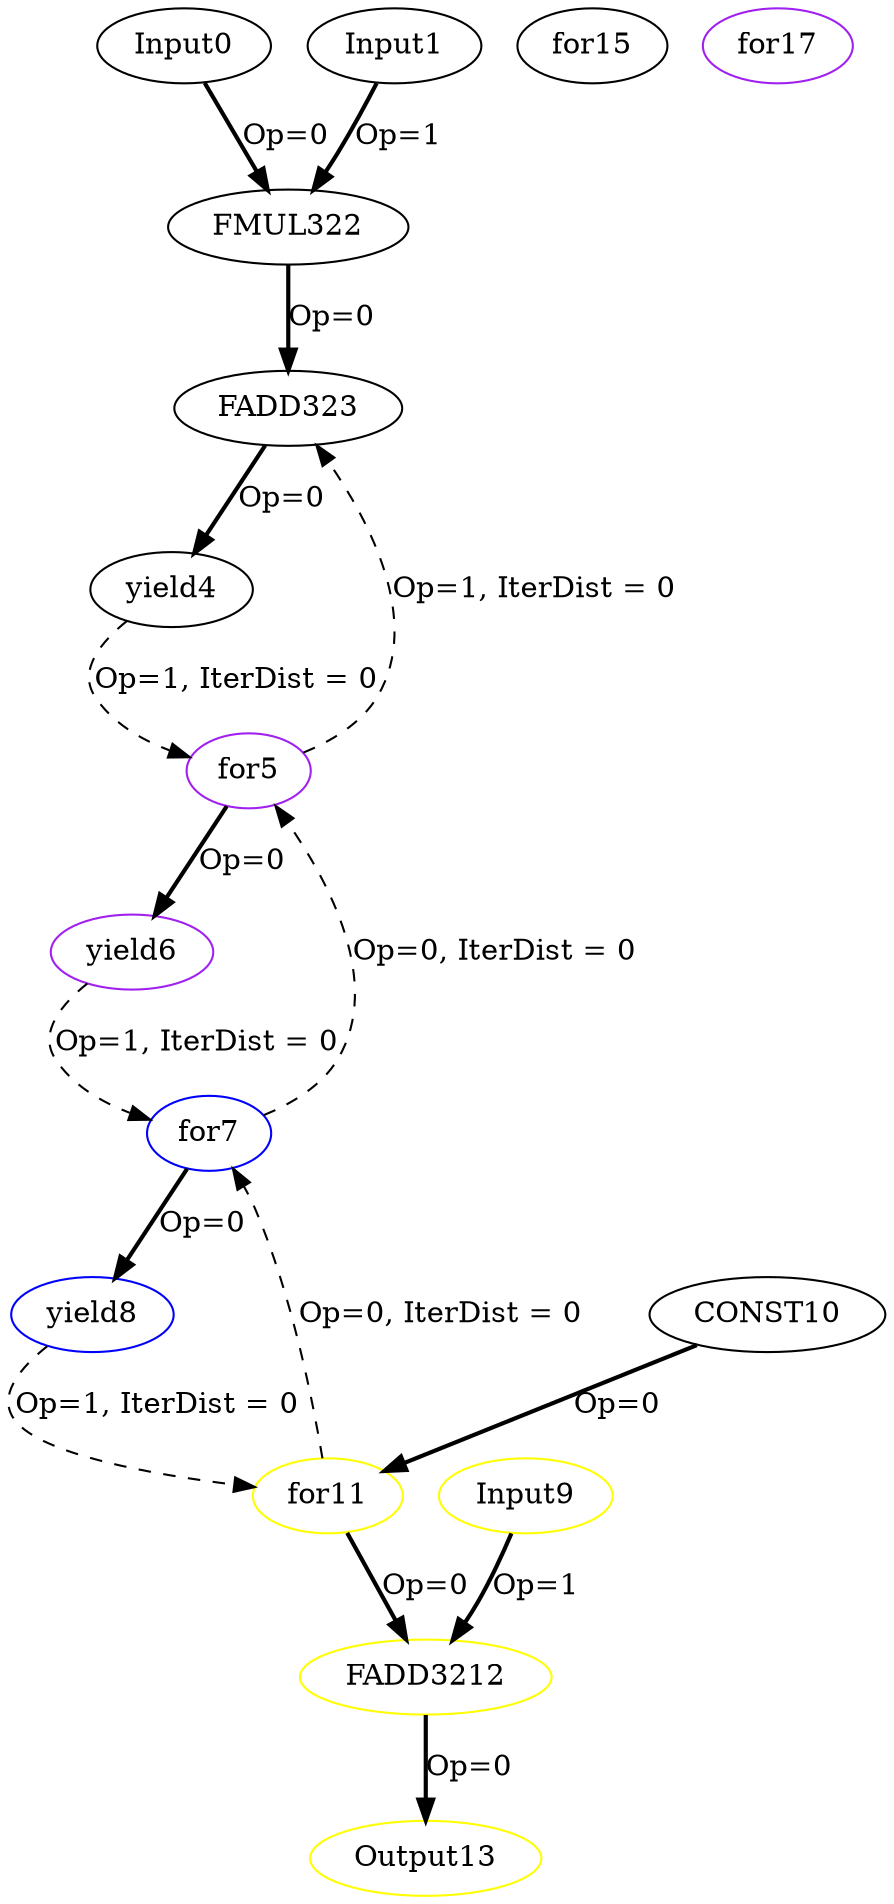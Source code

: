 Digraph G {
Input0[opcode = "Input", ref_name="conv2d_kernel_0_1", size="6144", offset="0,0", pattern="4,7,232,7,488,3,-5652,58,-5628,2", color = black];
Input1[opcode = "Input", ref_name="conv2d_kernel_0_2", size="1176", offset="0,0", pattern="4,7,4,7,4,3,-584,58,-584,2", color = black];
FMUL322[opcode = "FMUL32", color = black];
FADD323[opcode = "FADD32", color = black];
yield4[opcode = "yield", color = black];
for5[opcode = "for", color = purple];
yield6[opcode = "yield", color = purple];
for7[opcode = "for", color = blue];
yield8[opcode = "yield", color = blue];
Input9[opcode = "Input", ref_name="conv2d_kernel_0_0", size="464", offset="0,0", pattern="0,7,0,7,0,3,4,58,4,2", color = yellow];
CONST10[opcode = "CONST", value="0x00000000", color = black];
for11[opcode = "for", color = yellow];
FADD3212[opcode = "FADD32", color = yellow];
Output13[opcode = "Output", ref_name="conv2d_kernel_0_3", size="464", offset="0,0", pattern="0,7,0,7,0,3,4,58,4,2", color = yellow];
for15[opcode = "for", color = black];
for17[opcode = "for", color = purple];
Input0 -> FMUL322[color = black, style = bold, operand = 0, label = "Op=0"];
Input1 -> FMUL322[color = black, style = bold, operand = 1, label = "Op=1"];
FMUL322 -> FADD323[color = black, style = bold, operand = 0, label = "Op=0"];
for5 -> FADD323[color = black, style = dashed, operand = 1, iterdist = 0, label = "Op=1, IterDist = 0"];
FADD323 -> yield4[color = black, style = bold, operand = 0, label = "Op=0"];
for7 -> for5[color = black, style = dashed, operand = 0, iterdist = 0, label = "Op=0, IterDist = 0"];
for5 -> yield6[color = black, style = bold, operand = 0, label = "Op=0"];
for11 -> for7[color = black, style = dashed, operand = 0, iterdist = 0, label = "Op=0, IterDist = 0"];
for7 -> yield8[color = black, style = bold, operand = 0, label = "Op=0"];
CONST10 -> for11[color = black, style = bold, operand = 0, label = "Op=0"];
for11 -> FADD3212[color = black, style = bold, operand = 0, label = "Op=0"];
Input9 -> FADD3212[color = black, style = bold, operand = 1, label = "Op=1"];
FADD3212 -> Output13[color = black, style = bold, operand = 0, label = "Op=0"];
yield4 -> for5[color = black, style = dashed, operand = 1, iterdist = 0, label = "Op=1, IterDist = 0"];
yield6 -> for7[color = black, style = dashed, operand = 1, iterdist = 0, label = "Op=1, IterDist = 0"];
yield8 -> for11[color = black, style = dashed, operand = 1, iterdist = 0, label = "Op=1, IterDist = 0"];
}
